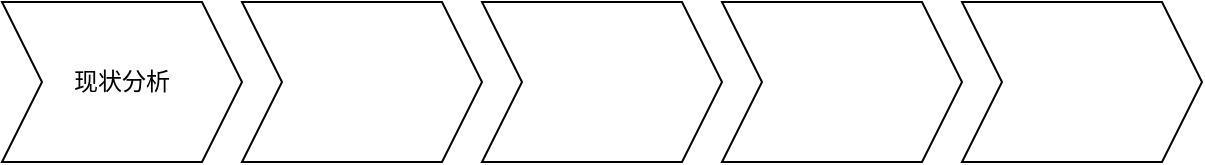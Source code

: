 <mxfile version="24.0.7" type="github">
  <diagram name="第 1 页" id="tW5DRHiUeU8TZFg9zVC-">
    <mxGraphModel dx="1434" dy="790" grid="1" gridSize="10" guides="1" tooltips="1" connect="1" arrows="1" fold="1" page="1" pageScale="1" pageWidth="827" pageHeight="1169" math="0" shadow="0">
      <root>
        <mxCell id="0" />
        <mxCell id="1" parent="0" />
        <mxCell id="bh6j4W7WUFc2_1s6YwnL-1" value="现状分析" style="shape=step;perimeter=stepPerimeter;whiteSpace=wrap;html=1;fixedSize=1;" vertex="1" parent="1">
          <mxGeometry x="60" y="210" width="120" height="80" as="geometry" />
        </mxCell>
        <mxCell id="bh6j4W7WUFc2_1s6YwnL-2" value="" style="shape=step;perimeter=stepPerimeter;whiteSpace=wrap;html=1;fixedSize=1;" vertex="1" parent="1">
          <mxGeometry x="180" y="210" width="120" height="80" as="geometry" />
        </mxCell>
        <mxCell id="bh6j4W7WUFc2_1s6YwnL-3" value="" style="shape=step;perimeter=stepPerimeter;whiteSpace=wrap;html=1;fixedSize=1;" vertex="1" parent="1">
          <mxGeometry x="300" y="210" width="120" height="80" as="geometry" />
        </mxCell>
        <mxCell id="bh6j4W7WUFc2_1s6YwnL-4" value="" style="shape=step;perimeter=stepPerimeter;whiteSpace=wrap;html=1;fixedSize=1;" vertex="1" parent="1">
          <mxGeometry x="420" y="210" width="120" height="80" as="geometry" />
        </mxCell>
        <mxCell id="bh6j4W7WUFc2_1s6YwnL-5" value="" style="shape=step;perimeter=stepPerimeter;whiteSpace=wrap;html=1;fixedSize=1;" vertex="1" parent="1">
          <mxGeometry x="540" y="210" width="120" height="80" as="geometry" />
        </mxCell>
      </root>
    </mxGraphModel>
  </diagram>
</mxfile>
